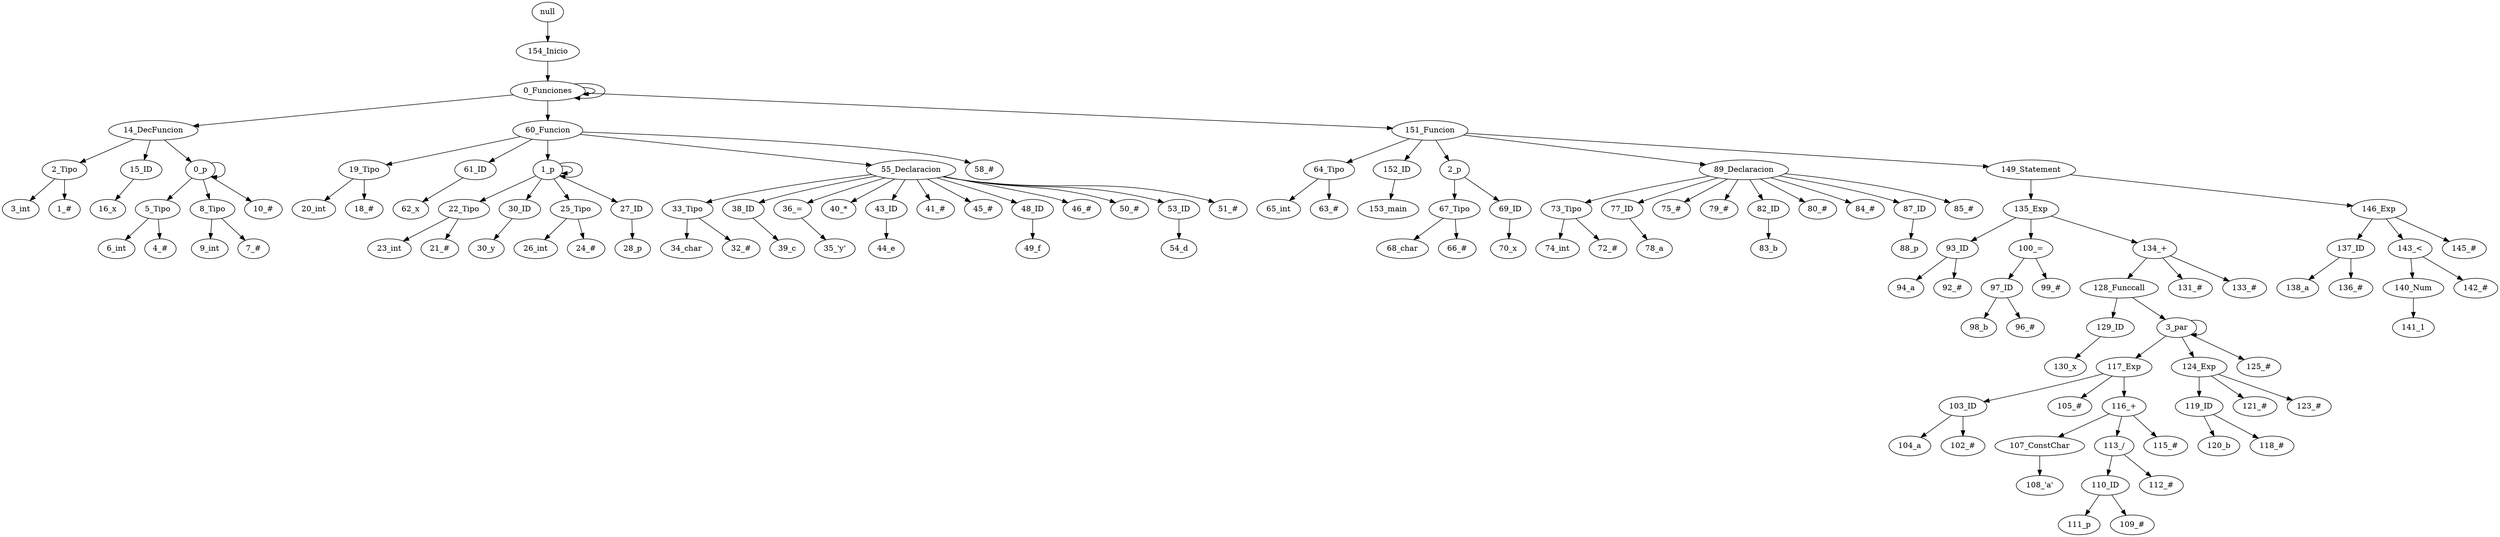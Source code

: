 digraph {
"null" -> "154_Inicio";
"154_Inicio" -> "0_Funciones";
"0_Funciones" -> "0_Funciones";
"0_Funciones" -> "0_Funciones";
"0_Funciones" -> "14_DecFuncion";
"14_DecFuncion" -> "2_Tipo";
"2_Tipo" -> "3_int";
"2_Tipo" -> "1_#";
"14_DecFuncion" -> "15_ID";
"15_ID" -> "16_x";
"14_DecFuncion" -> "0_p";
"0_p" -> "5_Tipo";
"5_Tipo" -> "6_int";
"5_Tipo" -> "4_#";
"0_p" -> "0_p";
"0_p" -> "8_Tipo";
"8_Tipo" -> "9_int";
"8_Tipo" -> "7_#";
"0_p" -> "10_#";
"0_Funciones" -> "60_Funcion";
"60_Funcion" -> "19_Tipo";
"19_Tipo" -> "20_int";
"19_Tipo" -> "18_#";
"60_Funcion" -> "61_ID";
"61_ID" -> "62_x";
"60_Funcion" -> "1_p";
"1_p" -> "22_Tipo";
"22_Tipo" -> "23_int";
"22_Tipo" -> "21_#";
"1_p" -> "1_p";
"1_p" -> "30_ID";
"30_ID" -> "30_y";
"1_p" -> "1_p";
"1_p" -> "25_Tipo";
"25_Tipo" -> "26_int";
"25_Tipo" -> "24_#";
"1_p" -> "27_ID";
"27_ID" -> "28_p";
"60_Funcion" -> "55_Declaracion";
"55_Declaracion" -> "33_Tipo";
"33_Tipo" -> "34_char";
"33_Tipo" -> "32_#";
"55_Declaracion" -> "38_ID";
"38_ID" -> "39_c";
"55_Declaracion" -> "36_=";
"36_=" -> "35_'y'";
"55_Declaracion" -> "40_*";
"55_Declaracion" -> "43_ID";
"43_ID" -> "44_e";
"55_Declaracion" -> "41_#";
"55_Declaracion" -> "45_#";
"55_Declaracion" -> "48_ID";
"48_ID" -> "49_f";
"55_Declaracion" -> "46_#";
"55_Declaracion" -> "50_#";
"55_Declaracion" -> "53_ID";
"53_ID" -> "54_d";
"55_Declaracion" -> "51_#";
"60_Funcion" -> "58_#";
"0_Funciones" -> "151_Funcion";
"151_Funcion" -> "64_Tipo";
"64_Tipo" -> "65_int";
"64_Tipo" -> "63_#";
"151_Funcion" -> "152_ID";
"152_ID" -> "153_main";
"151_Funcion" -> "2_p";
"2_p" -> "67_Tipo";
"67_Tipo" -> "68_char";
"67_Tipo" -> "66_#";
"2_p" -> "69_ID";
"69_ID" -> "70_x";
"151_Funcion" -> "89_Declaracion";
"89_Declaracion" -> "73_Tipo";
"73_Tipo" -> "74_int";
"73_Tipo" -> "72_#";
"89_Declaracion" -> "77_ID";
"77_ID" -> "78_a";
"89_Declaracion" -> "75_#";
"89_Declaracion" -> "79_#";
"89_Declaracion" -> "82_ID";
"82_ID" -> "83_b";
"89_Declaracion" -> "80_#";
"89_Declaracion" -> "84_#";
"89_Declaracion" -> "87_ID";
"87_ID" -> "88_p";
"89_Declaracion" -> "85_#";
"151_Funcion" -> "149_Statement";
"149_Statement" -> "135_Exp";
"135_Exp" -> "93_ID";
"93_ID" -> "94_a";
"93_ID" -> "92_#";
"135_Exp" -> "100_=";
"100_=" -> "97_ID";
"97_ID" -> "98_b";
"97_ID" -> "96_#";
"100_=" -> "99_#";
"135_Exp" -> "134_+";
"134_+" -> "128_Funccall";
"128_Funccall" -> "129_ID";
"129_ID" -> "130_x";
"128_Funccall" -> "3_par";
"3_par" -> "117_Exp";
"117_Exp" -> "103_ID";
"103_ID" -> "104_a";
"103_ID" -> "102_#";
"117_Exp" -> "105_#";
"117_Exp" -> "116_+";
"116_+" -> "107_ConstChar";
"107_ConstChar" -> "108_'a'";
"116_+" -> "113_/";
"113_/" -> "110_ID";
"110_ID" -> "111_p";
"110_ID" -> "109_#";
"113_/" -> "112_#";
"116_+" -> "115_#";
"3_par" -> "3_par";
"3_par" -> "124_Exp";
"124_Exp" -> "119_ID";
"119_ID" -> "120_b";
"119_ID" -> "118_#";
"124_Exp" -> "121_#";
"124_Exp" -> "123_#";
"3_par" -> "125_#";
"134_+" -> "131_#";
"134_+" -> "133_#";
"149_Statement" -> "146_Exp";
"146_Exp" -> "137_ID";
"137_ID" -> "138_a";
"137_ID" -> "136_#";
"146_Exp" -> "143_<";
"143_<" -> "140_Num";
"140_Num" -> "141_1";
"143_<" -> "142_#";
"146_Exp" -> "145_#";
}